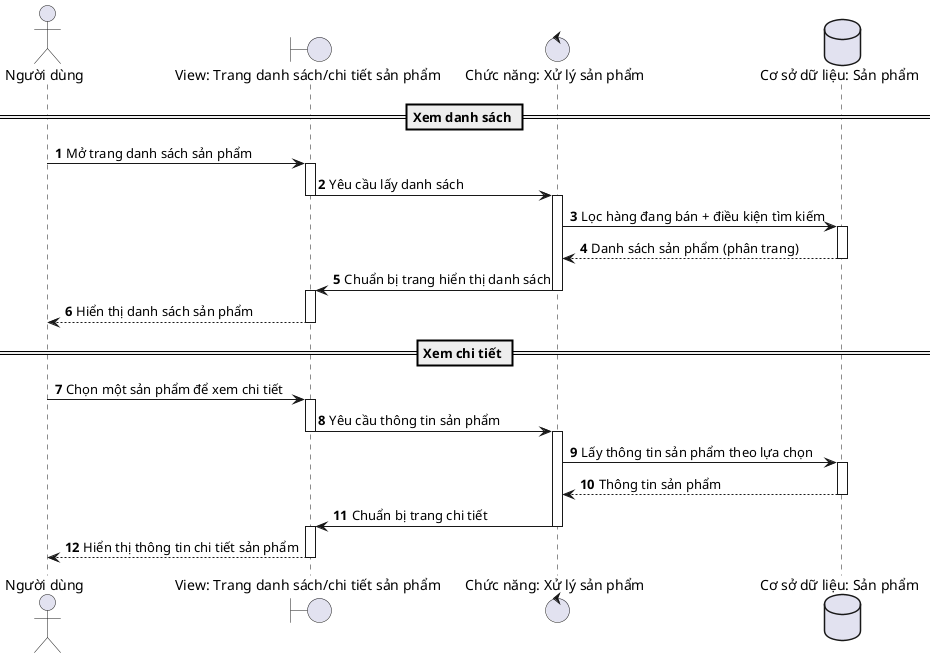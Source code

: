 @startuml
autonumber
actor N as "Người dùng"
boundary V as "View: Trang danh sách/chi tiết sản phẩm"
control PC as "Chức năng: Xử lý sản phẩm"
database PM as "Cơ sở dữ liệu: Sản phẩm"

== Xem danh sách ==
N -> V : Mở trang danh sách sản phẩm
activate V
V -> PC : Yêu cầu lấy danh sách
deactivate V
activate PC
PC -> PM : Lọc hàng đang bán + điều kiện tìm kiếm
activate PM
PM --> PC : Danh sách sản phẩm (phân trang)
deactivate PM
PC -> V : Chuẩn bị trang hiển thị danh sách
deactivate PC
activate V
V --> N : Hiển thị danh sách sản phẩm
deactivate V

== Xem chi tiết ==
N -> V : Chọn một sản phẩm để xem chi tiết
activate V
V -> PC : Yêu cầu thông tin sản phẩm
deactivate V
activate PC
PC -> PM : Lấy thông tin sản phẩm theo lựa chọn
activate PM
PM --> PC : Thông tin sản phẩm
deactivate PM
PC -> V : Chuẩn bị trang chi tiết
deactivate PC
activate V
V --> N : Hiển thị thông tin chi tiết sản phẩm
deactivate V
@enduml